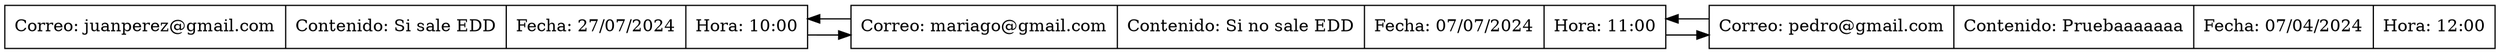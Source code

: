 digraph G {
rankdir=LR;
node [shape=record];
node0 [label="{Correo: juanperez@gmail.com | Contenido: Si sale EDD | Fecha: 27/07/2024 | Hora: 10:00}"];
node0 -> node1 ;
node1 -> node0 ;
node1 [label="{Correo: mariago@gmail.com | Contenido: Si no sale EDD | Fecha: 07/07/2024 | Hora: 11:00}"];
node1 -> node2 ;
node2 -> node1 ;
node2 [label="{Correo: pedro@gmail.com | Contenido: Pruebaaaaaaa | Fecha: 07/04/2024 | Hora: 12:00}"];
}
